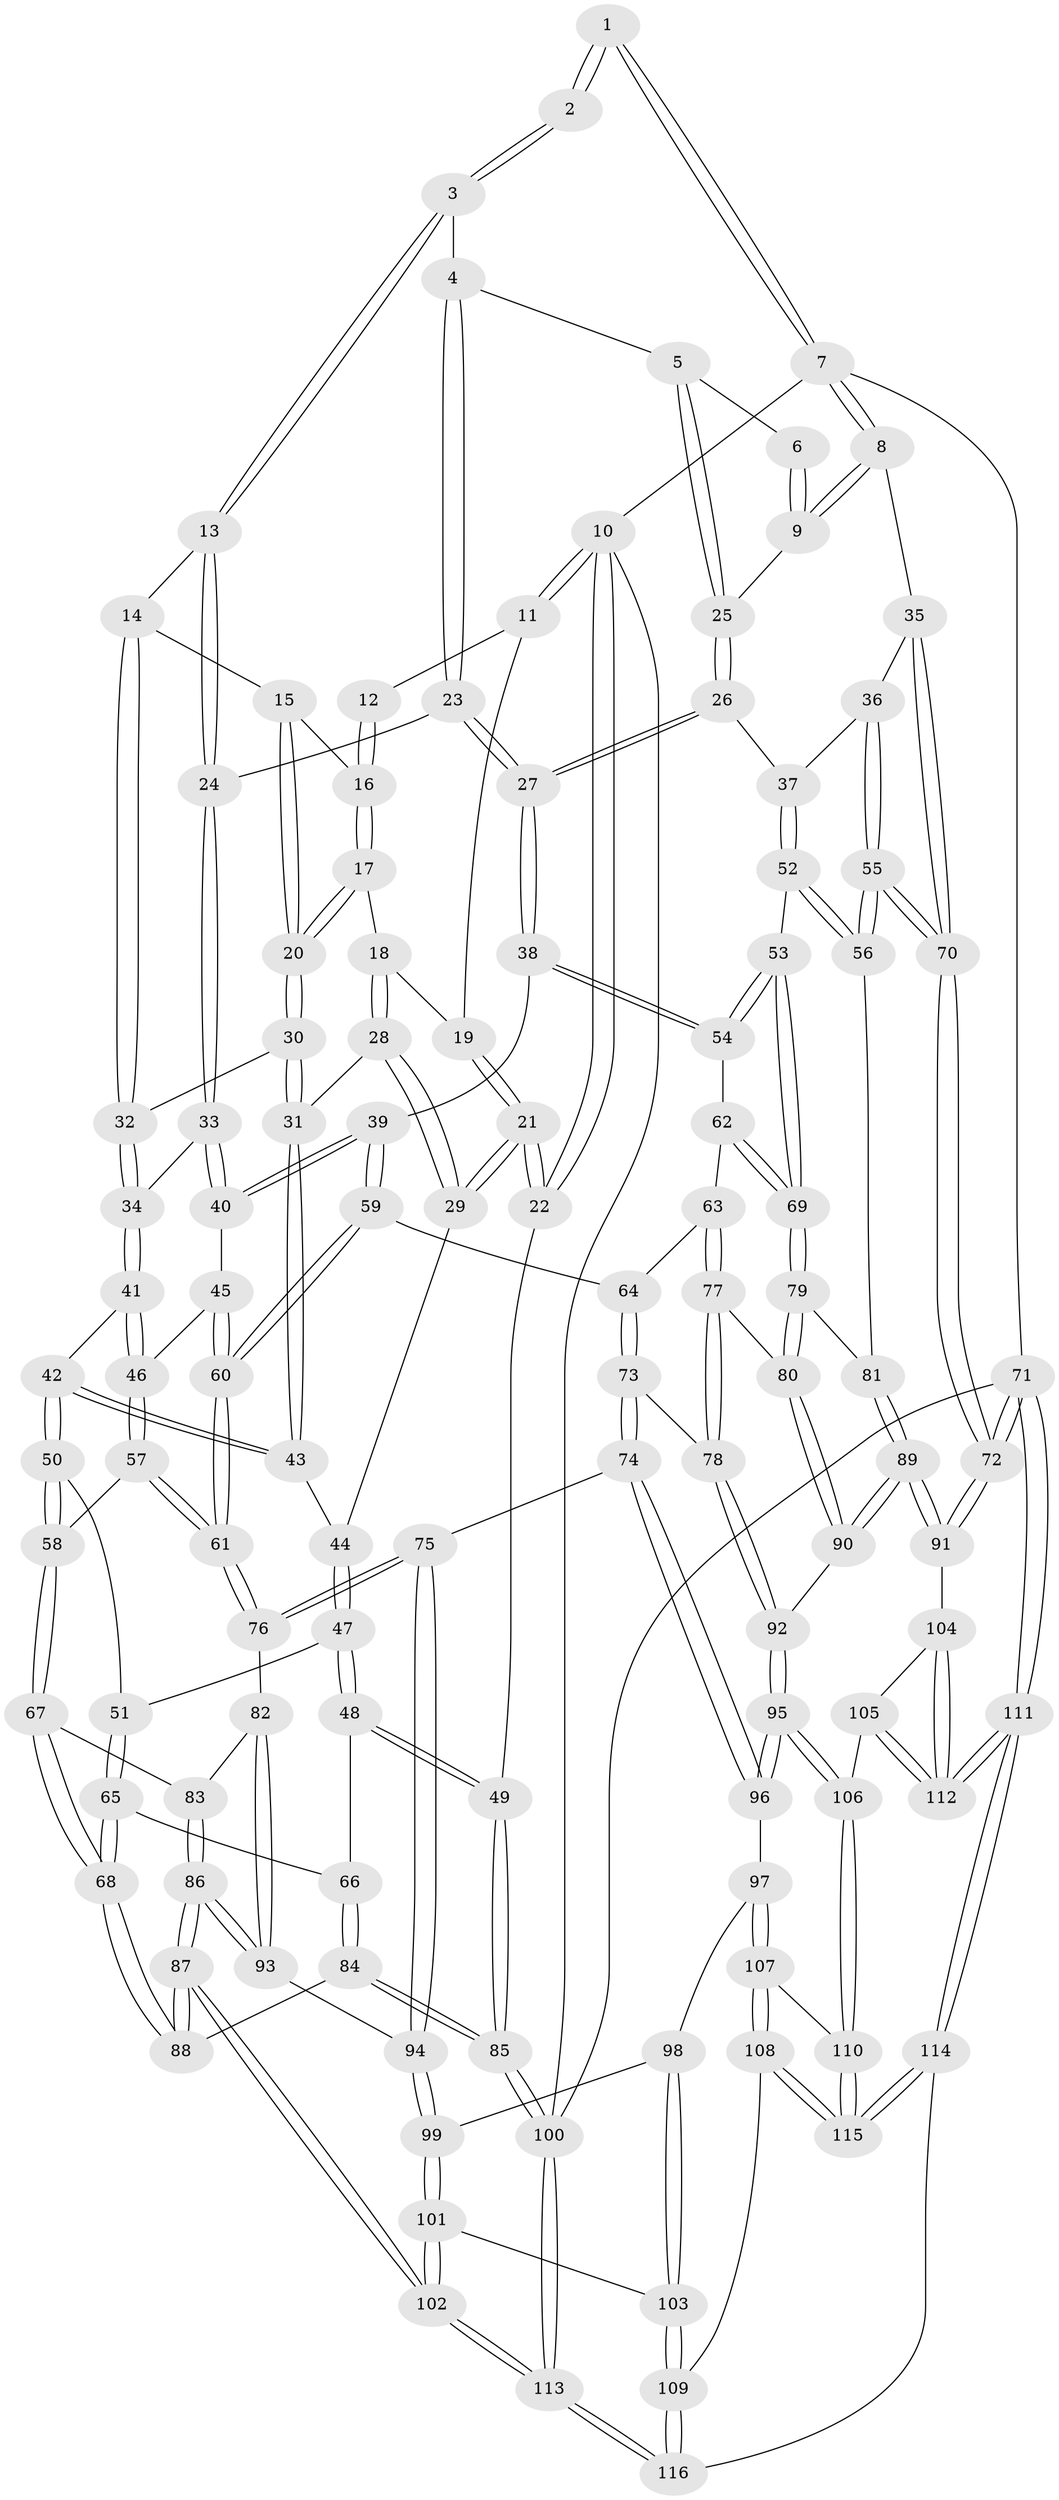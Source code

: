 // coarse degree distribution, {3: 0.15942028985507245, 4: 0.37681159420289856, 6: 0.11594202898550725, 5: 0.3333333333333333, 2: 0.014492753623188406}
// Generated by graph-tools (version 1.1) at 2025/52/02/27/25 19:52:40]
// undirected, 116 vertices, 287 edges
graph export_dot {
graph [start="1"]
  node [color=gray90,style=filled];
  1 [pos="+0.7526729701957355+0"];
  2 [pos="+0.42953680802848+0"];
  3 [pos="+0.4765115842621518+0.04097848158648631"];
  4 [pos="+0.6013743520347944+0.09451311929873878"];
  5 [pos="+0.7084814746283132+0.08204435066658429"];
  6 [pos="+0.74661138046235+0"];
  7 [pos="+1+0"];
  8 [pos="+1+0.005706725111831418"];
  9 [pos="+0.9003063956155627+0.10822251834752748"];
  10 [pos="+0+0"];
  11 [pos="+0.08413778940279695+0"];
  12 [pos="+0.28644932096641046+0"];
  13 [pos="+0.43865971420656175+0.11756570109836999"];
  14 [pos="+0.4160012823174393+0.12908966446778916"];
  15 [pos="+0.29592618002497084+0.0664822123908578"];
  16 [pos="+0.28185966169012594+0.024502745804125477"];
  17 [pos="+0.19779696300470653+0.13289845335028475"];
  18 [pos="+0.15043929925178645+0.11261389106103219"];
  19 [pos="+0.12838630983084115+0.03291453961942103"];
  20 [pos="+0.25862149636443155+0.18113530316801174"];
  21 [pos="+0+0.2425528490977242"];
  22 [pos="+0+0.232616103344383"];
  23 [pos="+0.5825092866035041+0.2480357605768123"];
  24 [pos="+0.5032747215369381+0.23300597067935416"];
  25 [pos="+0.7753119619783125+0.17789947759979438"];
  26 [pos="+0.7638513916224684+0.2849772890570219"];
  27 [pos="+0.6716999952145687+0.3249936575662185"];
  28 [pos="+0.08850170727293913+0.18061530531469383"];
  29 [pos="+0+0.2632209379799867"];
  30 [pos="+0.28639154325325167+0.2199439001463998"];
  31 [pos="+0.25572264262753314+0.2652353515342217"];
  32 [pos="+0.30871688825340393+0.21687223838803635"];
  33 [pos="+0.46681225458267167+0.2798240414294684"];
  34 [pos="+0.41365804066478523+0.30778649743938613"];
  35 [pos="+1+0.24681413488532833"];
  36 [pos="+0.894510358560483+0.32014567233331853"];
  37 [pos="+0.8170302264254619+0.31876544124543044"];
  38 [pos="+0.6393755404897283+0.3791463341190913"];
  39 [pos="+0.5943813015107642+0.40907131985742284"];
  40 [pos="+0.5508276986868859+0.4000132578085638"];
  41 [pos="+0.4045037390571009+0.39953941282079186"];
  42 [pos="+0.2387427166948442+0.3614724406284328"];
  43 [pos="+0.22716112175028738+0.3191455992491256"];
  44 [pos="+0.02299374416548014+0.2882995094580414"];
  45 [pos="+0.4221256819735414+0.40917817348857843"];
  46 [pos="+0.4077919533876336+0.4049410231770237"];
  47 [pos="+0.0750213371583009+0.4246027502136539"];
  48 [pos="+0.02132075302719041+0.5217630277285763"];
  49 [pos="+0+0.5352013407784836"];
  50 [pos="+0.22784180411900418+0.40046504998147076"];
  51 [pos="+0.17836270873061003+0.45213475100822803"];
  52 [pos="+0.822199614091654+0.3631928016623176"];
  53 [pos="+0.7273894895665151+0.5113643040771014"];
  54 [pos="+0.708792073009087+0.48868094278328233"];
  55 [pos="+0.9950658252377111+0.5974835381440023"];
  56 [pos="+0.8592906090032133+0.5555636322138797"];
  57 [pos="+0.3587856240401909+0.49916705567590725"];
  58 [pos="+0.3160290870165567+0.5080797575436307"];
  59 [pos="+0.5772789256702733+0.47119371159341333"];
  60 [pos="+0.4877144662911809+0.5381526421087068"];
  61 [pos="+0.4528528867505408+0.607901688759491"];
  62 [pos="+0.6503182554357827+0.5275261142669074"];
  63 [pos="+0.628999471263192+0.5400199950937404"];
  64 [pos="+0.5909340762826947+0.5036595281580076"];
  65 [pos="+0.1696261204475746+0.571675166305214"];
  66 [pos="+0.022236275422966228+0.5223979647232178"];
  67 [pos="+0.25734811696686144+0.5861452923029976"];
  68 [pos="+0.19465716847612632+0.6152940799166702"];
  69 [pos="+0.7398768078588751+0.5312660901724106"];
  70 [pos="+1+0.6715111308605428"];
  71 [pos="+1+1"];
  72 [pos="+1+1"];
  73 [pos="+0.5615500024924774+0.6594046326667364"];
  74 [pos="+0.538742950869549+0.6697381660401901"];
  75 [pos="+0.49354360888090676+0.6545248445057533"];
  76 [pos="+0.453096908234095+0.6117241134310103"];
  77 [pos="+0.6768713274384233+0.6113774183644847"];
  78 [pos="+0.5909563114421998+0.6545276113887786"];
  79 [pos="+0.7598517896528779+0.5624164342186476"];
  80 [pos="+0.6977473501517455+0.6106691798120353"];
  81 [pos="+0.8333036630008734+0.5627356969954478"];
  82 [pos="+0.4194740233566328+0.6233187775191309"];
  83 [pos="+0.34316687042178223+0.6151412456179103"];
  84 [pos="+0.07478367279239038+0.7511782421994384"];
  85 [pos="+0+0.7573259331370504"];
  86 [pos="+0.29332654305882544+0.7462861718797298"];
  87 [pos="+0.18927535682770688+0.7953643306690524"];
  88 [pos="+0.16439282332690566+0.7646585117616437"];
  89 [pos="+0.7641591055644229+0.790298487290144"];
  90 [pos="+0.7514205065115119+0.7846877485252837"];
  91 [pos="+0.7752888410168265+0.7992010024790335"];
  92 [pos="+0.7246649087477117+0.785376094461662"];
  93 [pos="+0.31749243336084504+0.7376536301264914"];
  94 [pos="+0.4286418825621916+0.753883781476164"];
  95 [pos="+0.6076581817705983+0.8182023952842692"];
  96 [pos="+0.571941796199453+0.8075861822124983"];
  97 [pos="+0.5576017249751202+0.8179165614401203"];
  98 [pos="+0.43322351155147304+0.7754615678228477"];
  99 [pos="+0.4320516626246789+0.7723088197917518"];
  100 [pos="+0+1"];
  101 [pos="+0.29767281428520254+0.837714130626469"];
  102 [pos="+0.1918912045154294+0.8042634582196969"];
  103 [pos="+0.41925471375118206+0.8885108414208128"];
  104 [pos="+0.7160400910090846+0.88035576702821"];
  105 [pos="+0.6634193275606591+0.9109268849948695"];
  106 [pos="+0.6331932996167114+0.9113676158449334"];
  107 [pos="+0.49776569788319425+0.8915255007488768"];
  108 [pos="+0.47792087427110713+0.9092891999368553"];
  109 [pos="+0.42438476156615607+0.8942703543674483"];
  110 [pos="+0.6247162149962445+0.9319249045893713"];
  111 [pos="+0.8628576037540824+1"];
  112 [pos="+0.7111133568663789+0.9521054006205857"];
  113 [pos="+0.13925460860765523+1"];
  114 [pos="+0.5912544183555276+1"];
  115 [pos="+0.5892428512291283+1"];
  116 [pos="+0.15729372551607748+1"];
  1 -- 2;
  1 -- 2;
  1 -- 7;
  1 -- 7;
  2 -- 3;
  2 -- 3;
  3 -- 4;
  3 -- 13;
  3 -- 13;
  4 -- 5;
  4 -- 23;
  4 -- 23;
  5 -- 6;
  5 -- 25;
  5 -- 25;
  6 -- 9;
  6 -- 9;
  7 -- 8;
  7 -- 8;
  7 -- 10;
  7 -- 71;
  8 -- 9;
  8 -- 9;
  8 -- 35;
  9 -- 25;
  10 -- 11;
  10 -- 11;
  10 -- 22;
  10 -- 22;
  10 -- 100;
  11 -- 12;
  11 -- 19;
  12 -- 16;
  12 -- 16;
  13 -- 14;
  13 -- 24;
  13 -- 24;
  14 -- 15;
  14 -- 32;
  14 -- 32;
  15 -- 16;
  15 -- 20;
  15 -- 20;
  16 -- 17;
  16 -- 17;
  17 -- 18;
  17 -- 20;
  17 -- 20;
  18 -- 19;
  18 -- 28;
  18 -- 28;
  19 -- 21;
  19 -- 21;
  20 -- 30;
  20 -- 30;
  21 -- 22;
  21 -- 22;
  21 -- 29;
  21 -- 29;
  22 -- 49;
  23 -- 24;
  23 -- 27;
  23 -- 27;
  24 -- 33;
  24 -- 33;
  25 -- 26;
  25 -- 26;
  26 -- 27;
  26 -- 27;
  26 -- 37;
  27 -- 38;
  27 -- 38;
  28 -- 29;
  28 -- 29;
  28 -- 31;
  29 -- 44;
  30 -- 31;
  30 -- 31;
  30 -- 32;
  31 -- 43;
  31 -- 43;
  32 -- 34;
  32 -- 34;
  33 -- 34;
  33 -- 40;
  33 -- 40;
  34 -- 41;
  34 -- 41;
  35 -- 36;
  35 -- 70;
  35 -- 70;
  36 -- 37;
  36 -- 55;
  36 -- 55;
  37 -- 52;
  37 -- 52;
  38 -- 39;
  38 -- 54;
  38 -- 54;
  39 -- 40;
  39 -- 40;
  39 -- 59;
  39 -- 59;
  40 -- 45;
  41 -- 42;
  41 -- 46;
  41 -- 46;
  42 -- 43;
  42 -- 43;
  42 -- 50;
  42 -- 50;
  43 -- 44;
  44 -- 47;
  44 -- 47;
  45 -- 46;
  45 -- 60;
  45 -- 60;
  46 -- 57;
  46 -- 57;
  47 -- 48;
  47 -- 48;
  47 -- 51;
  48 -- 49;
  48 -- 49;
  48 -- 66;
  49 -- 85;
  49 -- 85;
  50 -- 51;
  50 -- 58;
  50 -- 58;
  51 -- 65;
  51 -- 65;
  52 -- 53;
  52 -- 56;
  52 -- 56;
  53 -- 54;
  53 -- 54;
  53 -- 69;
  53 -- 69;
  54 -- 62;
  55 -- 56;
  55 -- 56;
  55 -- 70;
  55 -- 70;
  56 -- 81;
  57 -- 58;
  57 -- 61;
  57 -- 61;
  58 -- 67;
  58 -- 67;
  59 -- 60;
  59 -- 60;
  59 -- 64;
  60 -- 61;
  60 -- 61;
  61 -- 76;
  61 -- 76;
  62 -- 63;
  62 -- 69;
  62 -- 69;
  63 -- 64;
  63 -- 77;
  63 -- 77;
  64 -- 73;
  64 -- 73;
  65 -- 66;
  65 -- 68;
  65 -- 68;
  66 -- 84;
  66 -- 84;
  67 -- 68;
  67 -- 68;
  67 -- 83;
  68 -- 88;
  68 -- 88;
  69 -- 79;
  69 -- 79;
  70 -- 72;
  70 -- 72;
  71 -- 72;
  71 -- 72;
  71 -- 111;
  71 -- 111;
  71 -- 100;
  72 -- 91;
  72 -- 91;
  73 -- 74;
  73 -- 74;
  73 -- 78;
  74 -- 75;
  74 -- 96;
  74 -- 96;
  75 -- 76;
  75 -- 76;
  75 -- 94;
  75 -- 94;
  76 -- 82;
  77 -- 78;
  77 -- 78;
  77 -- 80;
  78 -- 92;
  78 -- 92;
  79 -- 80;
  79 -- 80;
  79 -- 81;
  80 -- 90;
  80 -- 90;
  81 -- 89;
  81 -- 89;
  82 -- 83;
  82 -- 93;
  82 -- 93;
  83 -- 86;
  83 -- 86;
  84 -- 85;
  84 -- 85;
  84 -- 88;
  85 -- 100;
  85 -- 100;
  86 -- 87;
  86 -- 87;
  86 -- 93;
  86 -- 93;
  87 -- 88;
  87 -- 88;
  87 -- 102;
  87 -- 102;
  89 -- 90;
  89 -- 90;
  89 -- 91;
  89 -- 91;
  90 -- 92;
  91 -- 104;
  92 -- 95;
  92 -- 95;
  93 -- 94;
  94 -- 99;
  94 -- 99;
  95 -- 96;
  95 -- 96;
  95 -- 106;
  95 -- 106;
  96 -- 97;
  97 -- 98;
  97 -- 107;
  97 -- 107;
  98 -- 99;
  98 -- 103;
  98 -- 103;
  99 -- 101;
  99 -- 101;
  100 -- 113;
  100 -- 113;
  101 -- 102;
  101 -- 102;
  101 -- 103;
  102 -- 113;
  102 -- 113;
  103 -- 109;
  103 -- 109;
  104 -- 105;
  104 -- 112;
  104 -- 112;
  105 -- 106;
  105 -- 112;
  105 -- 112;
  106 -- 110;
  106 -- 110;
  107 -- 108;
  107 -- 108;
  107 -- 110;
  108 -- 109;
  108 -- 115;
  108 -- 115;
  109 -- 116;
  109 -- 116;
  110 -- 115;
  110 -- 115;
  111 -- 112;
  111 -- 112;
  111 -- 114;
  111 -- 114;
  113 -- 116;
  113 -- 116;
  114 -- 115;
  114 -- 115;
  114 -- 116;
}
